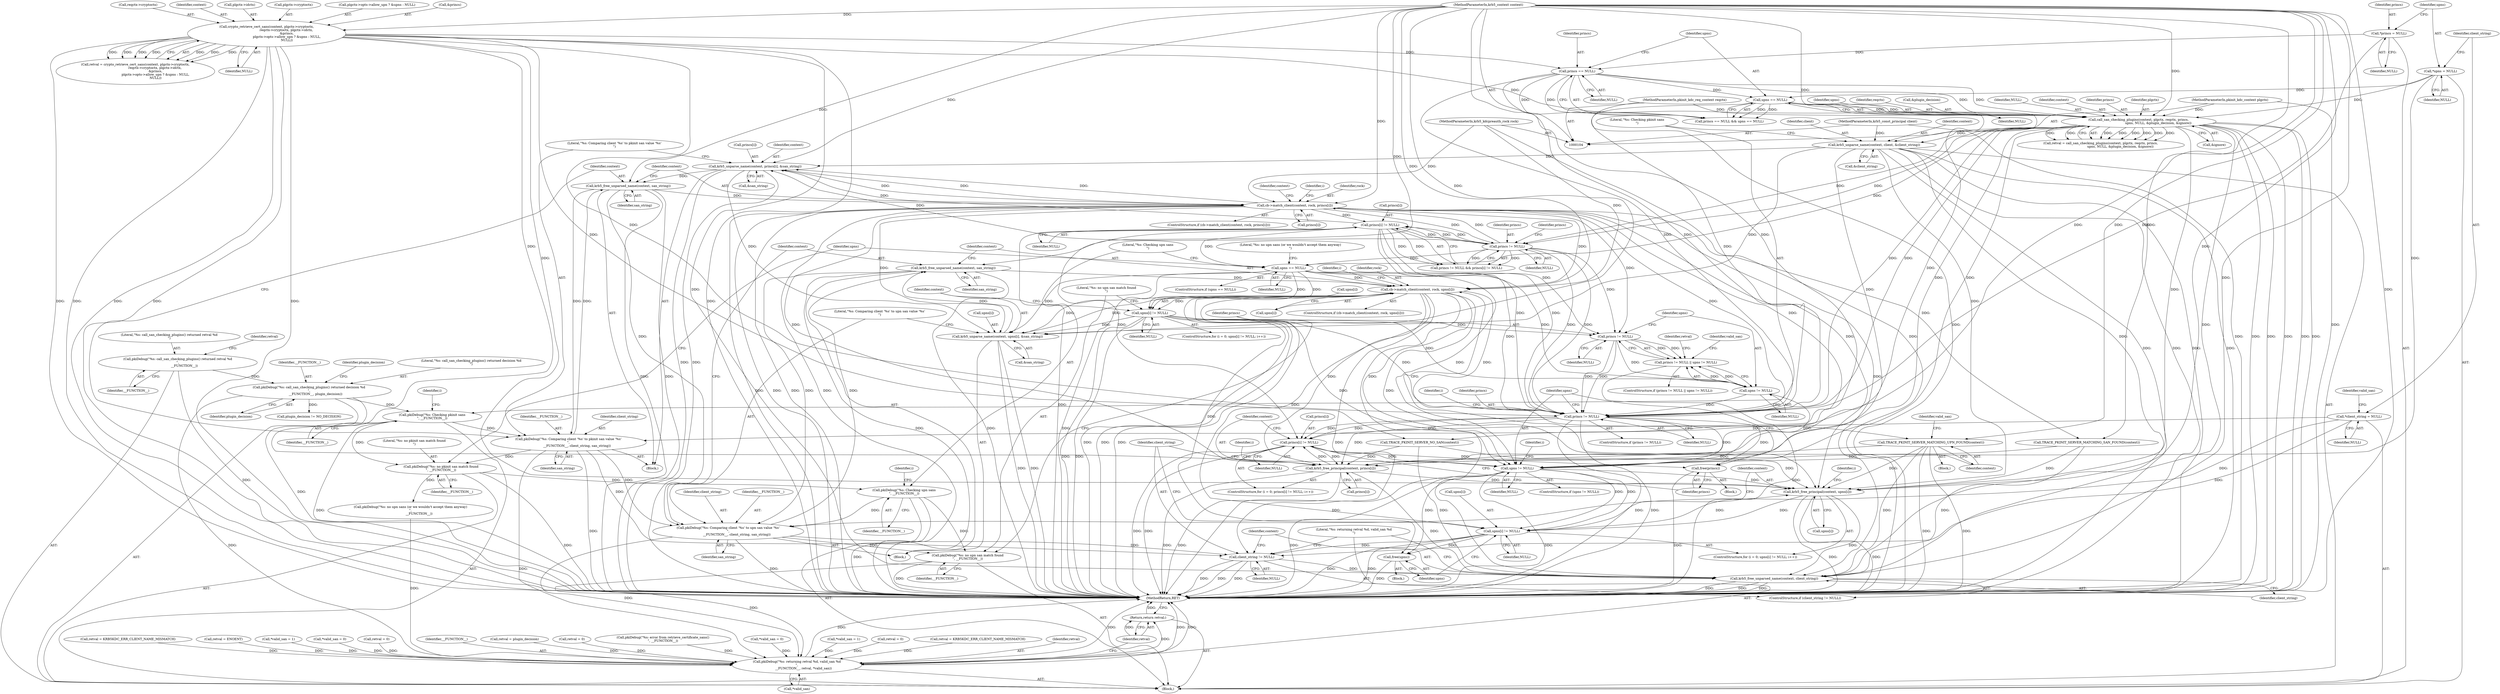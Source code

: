 digraph "0_krb5_50fe4074f188c2d4da0c421e96553acea8378db2_1@API" {
"1000317" [label="(Call,krb5_free_unparsed_name(context, san_string))"];
"1000305" [label="(Call,krb5_unparse_name(context, upns[i], &san_string))"];
"1000258" [label="(Call,cb->match_client(context, rock, princs[i]))"];
"1000254" [label="(Call,krb5_free_unparsed_name(context, san_string))"];
"1000242" [label="(Call,krb5_unparse_name(context, princs[i], &san_string))"];
"1000218" [label="(Call,krb5_unparse_name(context, client, &client_string))"];
"1000184" [label="(Call,call_san_checking_plugins(context, plgctx, reqctx, princs,\n                                       upns, NULL, &plugin_decision, &ignore))"];
"1000134" [label="(Call,crypto_retrieve_cert_sans(context, plgctx->cryptoctx,\n                                       reqctx->cryptoctx, plgctx->idctx,\n                                        &princs,\n                                        plgctx->opts->allow_upn ? &upns : NULL,\n                                        NULL))"];
"1000105" [label="(MethodParameterIn,krb5_context context)"];
"1000106" [label="(MethodParameterIn,pkinit_kdc_context plgctx)"];
"1000107" [label="(MethodParameterIn,pkinit_kdc_req_context reqctx)"];
"1000169" [label="(Call,princs == NULL)"];
"1000115" [label="(Call,*princs = NULL)"];
"1000119" [label="(Call,*upns = NULL)"];
"1000172" [label="(Call,upns == NULL)"];
"1000110" [label="(MethodParameterIn,krb5_const_principal client)"];
"1000234" [label="(Call,princs[i] != NULL)"];
"1000231" [label="(Call,princs != NULL)"];
"1000249" [label="(Call,pkiDebug(\"%s: Comparing client '%s' to pkinit san value '%s'\n\",\n                 __FUNCTION__, client_string, san_string))"];
"1000223" [label="(Call,pkiDebug(\"%s: Checking pkinit sans\n\", __FUNCTION__))"];
"1000205" [label="(Call,pkiDebug(\"%s: call_san_checking_plugins() returned decision %d\n\",\n             __FUNCTION__, plugin_decision))"];
"1000195" [label="(Call,pkiDebug(\"%s: call_san_checking_plugins() returned retval %d\n\",\n             __FUNCTION__))"];
"1000124" [label="(Call,*client_string = NULL)"];
"1000109" [label="(MethodParameterIn,krb5_kdcpreauth_rock rock)"];
"1000321" [label="(Call,cb->match_client(context, rock, upns[i]))"];
"1000317" [label="(Call,krb5_free_unparsed_name(context, san_string))"];
"1000312" [label="(Call,pkiDebug(\"%s: Comparing client '%s' to upn san value '%s'\n\",\n                 __FUNCTION__, client_string, san_string))"];
"1000290" [label="(Call,pkiDebug(\"%s: Checking upn sans\n\", __FUNCTION__))"];
"1000275" [label="(Call,pkiDebug(\"%s: no pkinit san match found\n\", __FUNCTION__))"];
"1000279" [label="(Call,upns == NULL)"];
"1000297" [label="(Call,upns[i] != NULL)"];
"1000343" [label="(Call,princs != NULL)"];
"1000342" [label="(Call,princs != NULL || upns != NULL)"];
"1000346" [label="(Call,upns != NULL)"];
"1000362" [label="(Call,princs != NULL)"];
"1000370" [label="(Call,princs[i] != NULL)"];
"1000377" [label="(Call,krb5_free_principal(context, princs[i]))"];
"1000400" [label="(Call,krb5_free_principal(context, upns[i]))"];
"1000393" [label="(Call,upns[i] != NULL)"];
"1000405" [label="(Call,free(upns))"];
"1000408" [label="(Call,client_string != NULL)"];
"1000411" [label="(Call,krb5_free_unparsed_name(context, client_string))"];
"1000382" [label="(Call,free(princs))"];
"1000385" [label="(Call,upns != NULL)"];
"1000328" [label="(Call,TRACE_PKINIT_SERVER_MATCHING_UPN_FOUND(context))"];
"1000338" [label="(Call,pkiDebug(\"%s: no upn san match found\n\", __FUNCTION__))"];
"1000414" [label="(Call,pkiDebug(\"%s: returning retval %d, valid_san %d\n\",\n             __FUNCTION__, retval, *valid_san))"];
"1000420" [label="(Return,return retval;)"];
"1000334" [label="(Call,retval = 0)"];
"1000219" [label="(Identifier,context)"];
"1000253" [label="(Identifier,san_string)"];
"1000389" [label="(ControlStructure,for (i = 0; upns[i] != NULL; i++))"];
"1000211" [label="(Identifier,plugin_decision)"];
"1000119" [label="(Call,*upns = NULL)"];
"1000251" [label="(Identifier,__FUNCTION__)"];
"1000243" [label="(Identifier,context)"];
"1000293" [label="(ControlStructure,for (i = 0; upns[i] != NULL; i++))"];
"1000339" [label="(Literal,\"%s: no upn san match found\n\")"];
"1000160" [label="(Call,pkiDebug(\"%s: error from retrieve_certificate_sans()\n\", __FUNCTION__))"];
"1000208" [label="(Identifier,plugin_decision)"];
"1000298" [label="(Call,upns[i])"];
"1000422" [label="(MethodReturn,RET)"];
"1000105" [label="(MethodParameterIn,krb5_context context)"];
"1000418" [label="(Call,*valid_san)"];
"1000132" [label="(Call,retval = crypto_retrieve_cert_sans(context, plgctx->cryptoctx,\n                                       reqctx->cryptoctx, plgctx->idctx,\n                                        &princs,\n                                        plgctx->opts->allow_upn ? &upns : NULL,\n                                        NULL))"];
"1000358" [label="(Identifier,retval)"];
"1000402" [label="(Call,upns[i])"];
"1000224" [label="(Literal,\"%s: Checking pkinit sans\n\")"];
"1000324" [label="(Call,upns[i])"];
"1000210" [label="(Call,plugin_decision != NO_DECISION)"];
"1000134" [label="(Call,crypto_retrieve_cert_sans(context, plgctx->cryptoctx,\n                                       reqctx->cryptoctx, plgctx->idctx,\n                                        &princs,\n                                        plgctx->opts->allow_upn ? &upns : NULL,\n                                        NULL))"];
"1000371" [label="(Call,princs[i])"];
"1000346" [label="(Call,upns != NULL)"];
"1000126" [label="(Identifier,NULL)"];
"1000174" [label="(Identifier,NULL)"];
"1000315" [label="(Identifier,client_string)"];
"1000378" [label="(Identifier,context)"];
"1000124" [label="(Call,*client_string = NULL)"];
"1000284" [label="(Literal,\"%s: no upn sans (or we wouldn't accept them anyway)\n\")"];
"1000128" [label="(Call,*valid_san = 0)"];
"1000332" [label="(Identifier,valid_san)"];
"1000107" [label="(MethodParameterIn,pkinit_kdc_req_context reqctx)"];
"1000231" [label="(Call,princs != NULL)"];
"1000225" [label="(Identifier,__FUNCTION__)"];
"1000343" [label="(Call,princs != NULL)"];
"1000342" [label="(Call,princs != NULL || upns != NULL)"];
"1000361" [label="(ControlStructure,if (princs != NULL))"];
"1000257" [label="(ControlStructure,if (cb->match_client(context, rock, princs[i])))"];
"1000112" [label="(Block,)"];
"1000338" [label="(Call,pkiDebug(\"%s: no upn san match found\n\", __FUNCTION__))"];
"1000250" [label="(Literal,\"%s: Comparing client '%s' to pkinit san value '%s'\n\")"];
"1000397" [label="(Identifier,NULL)"];
"1000195" [label="(Call,pkiDebug(\"%s: call_san_checking_plugins() returned retval %d\n\",\n             __FUNCTION__))"];
"1000290" [label="(Call,pkiDebug(\"%s: Checking upn sans\n\", __FUNCTION__))"];
"1000357" [label="(Call,retval = 0)"];
"1000306" [label="(Identifier,context)"];
"1000388" [label="(Block,)"];
"1000193" [label="(Call,&ignore)"];
"1000142" [label="(Call,plgctx->idctx)"];
"1000322" [label="(Identifier,context)"];
"1000291" [label="(Literal,\"%s: Checking upn sans\n\")"];
"1000297" [label="(Call,upns[i] != NULL)"];
"1000317" [label="(Call,krb5_free_unparsed_name(context, san_string))"];
"1000169" [label="(Call,princs == NULL)"];
"1000374" [label="(Identifier,NULL)"];
"1000235" [label="(Call,princs[i])"];
"1000387" [label="(Identifier,NULL)"];
"1000368" [label="(Identifier,i)"];
"1000172" [label="(Call,upns == NULL)"];
"1000345" [label="(Identifier,NULL)"];
"1000120" [label="(Identifier,upns)"];
"1000125" [label="(Identifier,client_string)"];
"1000283" [label="(Call,pkiDebug(\"%s: no upn sans (or we wouldn't accept them anyway)\n\",\n                 __FUNCTION__))"];
"1000366" [label="(ControlStructure,for (i = 0; princs[i] != NULL; i++))"];
"1000394" [label="(Call,upns[i])"];
"1000401" [label="(Identifier,context)"];
"1000312" [label="(Call,pkiDebug(\"%s: Comparing client '%s' to upn san value '%s'\n\",\n                 __FUNCTION__, client_string, san_string))"];
"1000115" [label="(Call,*princs = NULL)"];
"1000276" [label="(Literal,\"%s: no pkinit san match found\n\")"];
"1000173" [label="(Identifier,upns)"];
"1000206" [label="(Literal,\"%s: call_san_checking_plugins() returned decision %d\n\")"];
"1000186" [label="(Identifier,plgctx)"];
"1000280" [label="(Identifier,upns)"];
"1000176" [label="(Call,TRACE_PKINIT_SERVER_NO_SAN(context))"];
"1000110" [label="(MethodParameterIn,krb5_const_principal client)"];
"1000301" [label="(Identifier,NULL)"];
"1000352" [label="(Identifier,valid_san)"];
"1000382" [label="(Call,free(princs))"];
"1000370" [label="(Call,princs[i] != NULL)"];
"1000136" [label="(Call,plgctx->cryptoctx)"];
"1000116" [label="(Identifier,princs)"];
"1000376" [label="(Identifier,i)"];
"1000184" [label="(Call,call_san_checking_plugins(context, plgctx, reqctx, princs,\n                                       upns, NULL, &plugin_decision, &ignore))"];
"1000318" [label="(Identifier,context)"];
"1000259" [label="(Identifier,context)"];
"1000109" [label="(MethodParameterIn,krb5_kdcpreauth_rock rock)"];
"1000275" [label="(Call,pkiDebug(\"%s: no pkinit san match found\n\", __FUNCTION__))"];
"1000416" [label="(Identifier,__FUNCTION__)"];
"1000205" [label="(Call,pkiDebug(\"%s: call_san_checking_plugins() returned decision %d\n\",\n             __FUNCTION__, plugin_decision))"];
"1000121" [label="(Identifier,NULL)"];
"1000197" [label="(Identifier,__FUNCTION__)"];
"1000305" [label="(Call,krb5_unparse_name(context, upns[i], &san_string))"];
"1000214" [label="(Call,retval = plugin_decision)"];
"1000385" [label="(Call,upns != NULL)"];
"1000314" [label="(Identifier,__FUNCTION__)"];
"1000255" [label="(Identifier,context)"];
"1000350" [label="(Call,*valid_san = 0)"];
"1000267" [label="(Call,*valid_san = 1)"];
"1000130" [label="(Identifier,valid_san)"];
"1000232" [label="(Identifier,princs)"];
"1000271" [label="(Call,retval = 0)"];
"1000310" [label="(Call,&san_string)"];
"1000254" [label="(Call,krb5_free_unparsed_name(context, san_string))"];
"1000323" [label="(Identifier,rock)"];
"1000295" [label="(Identifier,i)"];
"1000286" [label="(Call,retval = KRB5KDC_ERR_CLIENT_NAME_MISMATCH)"];
"1000320" [label="(ControlStructure,if (cb->match_client(context, rock, upns[i])))"];
"1000307" [label="(Call,upns[i])"];
"1000412" [label="(Identifier,context)"];
"1000244" [label="(Call,princs[i])"];
"1000266" [label="(Identifier,context)"];
"1000328" [label="(Call,TRACE_PKINIT_SERVER_MATCHING_UPN_FOUND(context))"];
"1000379" [label="(Call,princs[i])"];
"1000156" [label="(Identifier,NULL)"];
"1000363" [label="(Identifier,princs)"];
"1000420" [label="(Return,return retval;)"];
"1000281" [label="(Identifier,NULL)"];
"1000171" [label="(Identifier,NULL)"];
"1000247" [label="(Call,&san_string)"];
"1000189" [label="(Identifier,upns)"];
"1000313" [label="(Literal,\"%s: Comparing client '%s' to upn san value '%s'\n\")"];
"1000240" [label="(Identifier,i)"];
"1000414" [label="(Call,pkiDebug(\"%s: returning retval %d, valid_san %d\n\",\n             __FUNCTION__, retval, *valid_san))"];
"1000260" [label="(Identifier,rock)"];
"1000147" [label="(Call,plgctx->opts->allow_upn ? &upns : NULL)"];
"1000117" [label="(Identifier,NULL)"];
"1000303" [label="(Identifier,i)"];
"1000292" [label="(Identifier,__FUNCTION__)"];
"1000242" [label="(Call,krb5_unparse_name(context, princs[i], &san_string))"];
"1000252" [label="(Identifier,client_string)"];
"1000384" [label="(ControlStructure,if (upns != NULL))"];
"1000168" [label="(Call,princs == NULL && upns == NULL)"];
"1000340" [label="(Identifier,__FUNCTION__)"];
"1000187" [label="(Identifier,reqctx)"];
"1000191" [label="(Call,&plugin_decision)"];
"1000417" [label="(Identifier,retval)"];
"1000344" [label="(Identifier,princs)"];
"1000190" [label="(Identifier,NULL)"];
"1000319" [label="(Identifier,san_string)"];
"1000327" [label="(Block,)"];
"1000393" [label="(Call,upns[i] != NULL)"];
"1000348" [label="(Identifier,NULL)"];
"1000377" [label="(Call,krb5_free_principal(context, princs[i]))"];
"1000409" [label="(Identifier,client_string)"];
"1000221" [label="(Call,&client_string)"];
"1000316" [label="(Identifier,san_string)"];
"1000145" [label="(Call,&princs)"];
"1000347" [label="(Identifier,upns)"];
"1000362" [label="(Call,princs != NULL)"];
"1000199" [label="(Identifier,retval)"];
"1000218" [label="(Call,krb5_unparse_name(context, client, &client_string))"];
"1000341" [label="(ControlStructure,if (princs != NULL || upns != NULL))"];
"1000386" [label="(Identifier,upns)"];
"1000406" [label="(Identifier,upns)"];
"1000170" [label="(Identifier,princs)"];
"1000321" [label="(Call,cb->match_client(context, rock, upns[i]))"];
"1000139" [label="(Call,reqctx->cryptoctx)"];
"1000207" [label="(Identifier,__FUNCTION__)"];
"1000163" [label="(Call,retval = KRB5KDC_ERR_CLIENT_NAME_MISMATCH)"];
"1000265" [label="(Call,TRACE_PKINIT_SERVER_MATCHING_SAN_FOUND(context))"];
"1000408" [label="(Call,client_string != NULL)"];
"1000106" [label="(MethodParameterIn,pkinit_kdc_context plgctx)"];
"1000400" [label="(Call,krb5_free_principal(context, upns[i]))"];
"1000258" [label="(Call,cb->match_client(context, rock, princs[i]))"];
"1000230" [label="(Call,princs != NULL && princs[i] != NULL)"];
"1000364" [label="(Identifier,NULL)"];
"1000256" [label="(Identifier,san_string)"];
"1000399" [label="(Identifier,i)"];
"1000413" [label="(Identifier,client_string)"];
"1000411" [label="(Call,krb5_free_unparsed_name(context, client_string))"];
"1000241" [label="(Block,)"];
"1000220" [label="(Identifier,client)"];
"1000185" [label="(Identifier,context)"];
"1000410" [label="(Identifier,NULL)"];
"1000236" [label="(Identifier,princs)"];
"1000135" [label="(Identifier,context)"];
"1000407" [label="(ControlStructure,if (client_string != NULL))"];
"1000233" [label="(Identifier,NULL)"];
"1000391" [label="(Identifier,i)"];
"1000383" [label="(Identifier,princs)"];
"1000304" [label="(Block,)"];
"1000188" [label="(Identifier,princs)"];
"1000228" [label="(Identifier,i)"];
"1000196" [label="(Literal,\"%s: call_san_checking_plugins() returned retval %d\n\")"];
"1000223" [label="(Call,pkiDebug(\"%s: Checking pkinit sans\n\", __FUNCTION__))"];
"1000415" [label="(Literal,\"%s: returning retval %d, valid_san %d\n\")"];
"1000329" [label="(Identifier,context)"];
"1000365" [label="(Block,)"];
"1000421" [label="(Identifier,retval)"];
"1000178" [label="(Call,retval = ENOENT)"];
"1000330" [label="(Call,*valid_san = 1)"];
"1000405" [label="(Call,free(upns))"];
"1000238" [label="(Identifier,NULL)"];
"1000261" [label="(Call,princs[i])"];
"1000278" [label="(ControlStructure,if (upns == NULL))"];
"1000234" [label="(Call,princs[i] != NULL)"];
"1000182" [label="(Call,retval = call_san_checking_plugins(context, plgctx, reqctx, princs,\n                                       upns, NULL, &plugin_decision, &ignore))"];
"1000279" [label="(Call,upns == NULL)"];
"1000249" [label="(Call,pkiDebug(\"%s: Comparing client '%s' to pkinit san value '%s'\n\",\n                 __FUNCTION__, client_string, san_string))"];
"1000277" [label="(Identifier,__FUNCTION__)"];
"1000317" -> "1000304"  [label="AST: "];
"1000317" -> "1000319"  [label="CFG: "];
"1000318" -> "1000317"  [label="AST: "];
"1000319" -> "1000317"  [label="AST: "];
"1000322" -> "1000317"  [label="CFG: "];
"1000317" -> "1000422"  [label="DDG: "];
"1000317" -> "1000422"  [label="DDG: "];
"1000317" -> "1000312"  [label="DDG: "];
"1000305" -> "1000317"  [label="DDG: "];
"1000105" -> "1000317"  [label="DDG: "];
"1000312" -> "1000317"  [label="DDG: "];
"1000317" -> "1000321"  [label="DDG: "];
"1000305" -> "1000304"  [label="AST: "];
"1000305" -> "1000310"  [label="CFG: "];
"1000306" -> "1000305"  [label="AST: "];
"1000307" -> "1000305"  [label="AST: "];
"1000310" -> "1000305"  [label="AST: "];
"1000313" -> "1000305"  [label="CFG: "];
"1000305" -> "1000422"  [label="DDG: "];
"1000305" -> "1000422"  [label="DDG: "];
"1000258" -> "1000305"  [label="DDG: "];
"1000321" -> "1000305"  [label="DDG: "];
"1000218" -> "1000305"  [label="DDG: "];
"1000105" -> "1000305"  [label="DDG: "];
"1000297" -> "1000305"  [label="DDG: "];
"1000279" -> "1000305"  [label="DDG: "];
"1000242" -> "1000305"  [label="DDG: "];
"1000305" -> "1000321"  [label="DDG: "];
"1000258" -> "1000257"  [label="AST: "];
"1000258" -> "1000261"  [label="CFG: "];
"1000259" -> "1000258"  [label="AST: "];
"1000260" -> "1000258"  [label="AST: "];
"1000261" -> "1000258"  [label="AST: "];
"1000266" -> "1000258"  [label="CFG: "];
"1000240" -> "1000258"  [label="CFG: "];
"1000258" -> "1000422"  [label="DDG: "];
"1000258" -> "1000422"  [label="DDG: "];
"1000258" -> "1000422"  [label="DDG: "];
"1000258" -> "1000422"  [label="DDG: "];
"1000258" -> "1000231"  [label="DDG: "];
"1000258" -> "1000234"  [label="DDG: "];
"1000258" -> "1000242"  [label="DDG: "];
"1000258" -> "1000242"  [label="DDG: "];
"1000254" -> "1000258"  [label="DDG: "];
"1000105" -> "1000258"  [label="DDG: "];
"1000109" -> "1000258"  [label="DDG: "];
"1000231" -> "1000258"  [label="DDG: "];
"1000242" -> "1000258"  [label="DDG: "];
"1000258" -> "1000265"  [label="DDG: "];
"1000258" -> "1000321"  [label="DDG: "];
"1000258" -> "1000343"  [label="DDG: "];
"1000258" -> "1000362"  [label="DDG: "];
"1000258" -> "1000370"  [label="DDG: "];
"1000258" -> "1000377"  [label="DDG: "];
"1000258" -> "1000400"  [label="DDG: "];
"1000258" -> "1000411"  [label="DDG: "];
"1000254" -> "1000241"  [label="AST: "];
"1000254" -> "1000256"  [label="CFG: "];
"1000255" -> "1000254"  [label="AST: "];
"1000256" -> "1000254"  [label="AST: "];
"1000259" -> "1000254"  [label="CFG: "];
"1000254" -> "1000422"  [label="DDG: "];
"1000254" -> "1000422"  [label="DDG: "];
"1000254" -> "1000249"  [label="DDG: "];
"1000242" -> "1000254"  [label="DDG: "];
"1000105" -> "1000254"  [label="DDG: "];
"1000249" -> "1000254"  [label="DDG: "];
"1000254" -> "1000312"  [label="DDG: "];
"1000242" -> "1000241"  [label="AST: "];
"1000242" -> "1000247"  [label="CFG: "];
"1000243" -> "1000242"  [label="AST: "];
"1000244" -> "1000242"  [label="AST: "];
"1000247" -> "1000242"  [label="AST: "];
"1000250" -> "1000242"  [label="CFG: "];
"1000242" -> "1000422"  [label="DDG: "];
"1000242" -> "1000422"  [label="DDG: "];
"1000218" -> "1000242"  [label="DDG: "];
"1000105" -> "1000242"  [label="DDG: "];
"1000234" -> "1000242"  [label="DDG: "];
"1000231" -> "1000242"  [label="DDG: "];
"1000218" -> "1000112"  [label="AST: "];
"1000218" -> "1000221"  [label="CFG: "];
"1000219" -> "1000218"  [label="AST: "];
"1000220" -> "1000218"  [label="AST: "];
"1000221" -> "1000218"  [label="AST: "];
"1000224" -> "1000218"  [label="CFG: "];
"1000218" -> "1000422"  [label="DDG: "];
"1000218" -> "1000422"  [label="DDG: "];
"1000218" -> "1000422"  [label="DDG: "];
"1000218" -> "1000422"  [label="DDG: "];
"1000184" -> "1000218"  [label="DDG: "];
"1000105" -> "1000218"  [label="DDG: "];
"1000110" -> "1000218"  [label="DDG: "];
"1000218" -> "1000377"  [label="DDG: "];
"1000218" -> "1000400"  [label="DDG: "];
"1000218" -> "1000411"  [label="DDG: "];
"1000184" -> "1000182"  [label="AST: "];
"1000184" -> "1000193"  [label="CFG: "];
"1000185" -> "1000184"  [label="AST: "];
"1000186" -> "1000184"  [label="AST: "];
"1000187" -> "1000184"  [label="AST: "];
"1000188" -> "1000184"  [label="AST: "];
"1000189" -> "1000184"  [label="AST: "];
"1000190" -> "1000184"  [label="AST: "];
"1000191" -> "1000184"  [label="AST: "];
"1000193" -> "1000184"  [label="AST: "];
"1000182" -> "1000184"  [label="CFG: "];
"1000184" -> "1000422"  [label="DDG: "];
"1000184" -> "1000422"  [label="DDG: "];
"1000184" -> "1000422"  [label="DDG: "];
"1000184" -> "1000422"  [label="DDG: "];
"1000184" -> "1000422"  [label="DDG: "];
"1000184" -> "1000182"  [label="DDG: "];
"1000184" -> "1000182"  [label="DDG: "];
"1000184" -> "1000182"  [label="DDG: "];
"1000184" -> "1000182"  [label="DDG: "];
"1000184" -> "1000182"  [label="DDG: "];
"1000184" -> "1000182"  [label="DDG: "];
"1000184" -> "1000182"  [label="DDG: "];
"1000184" -> "1000182"  [label="DDG: "];
"1000134" -> "1000184"  [label="DDG: "];
"1000105" -> "1000184"  [label="DDG: "];
"1000106" -> "1000184"  [label="DDG: "];
"1000107" -> "1000184"  [label="DDG: "];
"1000169" -> "1000184"  [label="DDG: "];
"1000169" -> "1000184"  [label="DDG: "];
"1000119" -> "1000184"  [label="DDG: "];
"1000172" -> "1000184"  [label="DDG: "];
"1000172" -> "1000184"  [label="DDG: "];
"1000184" -> "1000231"  [label="DDG: "];
"1000184" -> "1000231"  [label="DDG: "];
"1000184" -> "1000279"  [label="DDG: "];
"1000184" -> "1000362"  [label="DDG: "];
"1000184" -> "1000362"  [label="DDG: "];
"1000184" -> "1000377"  [label="DDG: "];
"1000184" -> "1000385"  [label="DDG: "];
"1000184" -> "1000400"  [label="DDG: "];
"1000184" -> "1000411"  [label="DDG: "];
"1000134" -> "1000132"  [label="AST: "];
"1000134" -> "1000156"  [label="CFG: "];
"1000135" -> "1000134"  [label="AST: "];
"1000136" -> "1000134"  [label="AST: "];
"1000139" -> "1000134"  [label="AST: "];
"1000142" -> "1000134"  [label="AST: "];
"1000145" -> "1000134"  [label="AST: "];
"1000147" -> "1000134"  [label="AST: "];
"1000156" -> "1000134"  [label="AST: "];
"1000132" -> "1000134"  [label="CFG: "];
"1000134" -> "1000422"  [label="DDG: "];
"1000134" -> "1000422"  [label="DDG: "];
"1000134" -> "1000422"  [label="DDG: "];
"1000134" -> "1000422"  [label="DDG: "];
"1000134" -> "1000422"  [label="DDG: "];
"1000134" -> "1000422"  [label="DDG: "];
"1000134" -> "1000132"  [label="DDG: "];
"1000134" -> "1000132"  [label="DDG: "];
"1000134" -> "1000132"  [label="DDG: "];
"1000134" -> "1000132"  [label="DDG: "];
"1000134" -> "1000132"  [label="DDG: "];
"1000134" -> "1000132"  [label="DDG: "];
"1000134" -> "1000132"  [label="DDG: "];
"1000105" -> "1000134"  [label="DDG: "];
"1000134" -> "1000169"  [label="DDG: "];
"1000134" -> "1000176"  [label="DDG: "];
"1000134" -> "1000362"  [label="DDG: "];
"1000134" -> "1000377"  [label="DDG: "];
"1000134" -> "1000400"  [label="DDG: "];
"1000134" -> "1000411"  [label="DDG: "];
"1000105" -> "1000104"  [label="AST: "];
"1000105" -> "1000422"  [label="DDG: "];
"1000105" -> "1000176"  [label="DDG: "];
"1000105" -> "1000265"  [label="DDG: "];
"1000105" -> "1000321"  [label="DDG: "];
"1000105" -> "1000328"  [label="DDG: "];
"1000105" -> "1000377"  [label="DDG: "];
"1000105" -> "1000400"  [label="DDG: "];
"1000105" -> "1000411"  [label="DDG: "];
"1000106" -> "1000104"  [label="AST: "];
"1000106" -> "1000422"  [label="DDG: "];
"1000107" -> "1000104"  [label="AST: "];
"1000107" -> "1000422"  [label="DDG: "];
"1000169" -> "1000168"  [label="AST: "];
"1000169" -> "1000171"  [label="CFG: "];
"1000170" -> "1000169"  [label="AST: "];
"1000171" -> "1000169"  [label="AST: "];
"1000173" -> "1000169"  [label="CFG: "];
"1000168" -> "1000169"  [label="CFG: "];
"1000169" -> "1000168"  [label="DDG: "];
"1000169" -> "1000168"  [label="DDG: "];
"1000115" -> "1000169"  [label="DDG: "];
"1000169" -> "1000172"  [label="DDG: "];
"1000169" -> "1000362"  [label="DDG: "];
"1000169" -> "1000362"  [label="DDG: "];
"1000115" -> "1000112"  [label="AST: "];
"1000115" -> "1000117"  [label="CFG: "];
"1000116" -> "1000115"  [label="AST: "];
"1000117" -> "1000115"  [label="AST: "];
"1000120" -> "1000115"  [label="CFG: "];
"1000115" -> "1000362"  [label="DDG: "];
"1000119" -> "1000112"  [label="AST: "];
"1000119" -> "1000121"  [label="CFG: "];
"1000120" -> "1000119"  [label="AST: "];
"1000121" -> "1000119"  [label="AST: "];
"1000125" -> "1000119"  [label="CFG: "];
"1000119" -> "1000172"  [label="DDG: "];
"1000119" -> "1000385"  [label="DDG: "];
"1000172" -> "1000168"  [label="AST: "];
"1000172" -> "1000174"  [label="CFG: "];
"1000173" -> "1000172"  [label="AST: "];
"1000174" -> "1000172"  [label="AST: "];
"1000168" -> "1000172"  [label="CFG: "];
"1000172" -> "1000168"  [label="DDG: "];
"1000172" -> "1000168"  [label="DDG: "];
"1000172" -> "1000362"  [label="DDG: "];
"1000172" -> "1000385"  [label="DDG: "];
"1000110" -> "1000104"  [label="AST: "];
"1000110" -> "1000422"  [label="DDG: "];
"1000234" -> "1000230"  [label="AST: "];
"1000234" -> "1000238"  [label="CFG: "];
"1000235" -> "1000234"  [label="AST: "];
"1000238" -> "1000234"  [label="AST: "];
"1000230" -> "1000234"  [label="CFG: "];
"1000234" -> "1000422"  [label="DDG: "];
"1000234" -> "1000231"  [label="DDG: "];
"1000234" -> "1000230"  [label="DDG: "];
"1000234" -> "1000230"  [label="DDG: "];
"1000231" -> "1000234"  [label="DDG: "];
"1000231" -> "1000234"  [label="DDG: "];
"1000234" -> "1000279"  [label="DDG: "];
"1000234" -> "1000343"  [label="DDG: "];
"1000234" -> "1000362"  [label="DDG: "];
"1000234" -> "1000362"  [label="DDG: "];
"1000234" -> "1000370"  [label="DDG: "];
"1000231" -> "1000230"  [label="AST: "];
"1000231" -> "1000233"  [label="CFG: "];
"1000232" -> "1000231"  [label="AST: "];
"1000233" -> "1000231"  [label="AST: "];
"1000236" -> "1000231"  [label="CFG: "];
"1000230" -> "1000231"  [label="CFG: "];
"1000231" -> "1000230"  [label="DDG: "];
"1000231" -> "1000230"  [label="DDG: "];
"1000231" -> "1000279"  [label="DDG: "];
"1000231" -> "1000343"  [label="DDG: "];
"1000231" -> "1000362"  [label="DDG: "];
"1000231" -> "1000362"  [label="DDG: "];
"1000249" -> "1000241"  [label="AST: "];
"1000249" -> "1000253"  [label="CFG: "];
"1000250" -> "1000249"  [label="AST: "];
"1000251" -> "1000249"  [label="AST: "];
"1000252" -> "1000249"  [label="AST: "];
"1000253" -> "1000249"  [label="AST: "];
"1000255" -> "1000249"  [label="CFG: "];
"1000249" -> "1000422"  [label="DDG: "];
"1000223" -> "1000249"  [label="DDG: "];
"1000124" -> "1000249"  [label="DDG: "];
"1000249" -> "1000275"  [label="DDG: "];
"1000249" -> "1000312"  [label="DDG: "];
"1000249" -> "1000408"  [label="DDG: "];
"1000249" -> "1000414"  [label="DDG: "];
"1000223" -> "1000112"  [label="AST: "];
"1000223" -> "1000225"  [label="CFG: "];
"1000224" -> "1000223"  [label="AST: "];
"1000225" -> "1000223"  [label="AST: "];
"1000228" -> "1000223"  [label="CFG: "];
"1000223" -> "1000422"  [label="DDG: "];
"1000205" -> "1000223"  [label="DDG: "];
"1000223" -> "1000275"  [label="DDG: "];
"1000205" -> "1000112"  [label="AST: "];
"1000205" -> "1000208"  [label="CFG: "];
"1000206" -> "1000205"  [label="AST: "];
"1000207" -> "1000205"  [label="AST: "];
"1000208" -> "1000205"  [label="AST: "];
"1000211" -> "1000205"  [label="CFG: "];
"1000205" -> "1000422"  [label="DDG: "];
"1000195" -> "1000205"  [label="DDG: "];
"1000205" -> "1000210"  [label="DDG: "];
"1000205" -> "1000414"  [label="DDG: "];
"1000195" -> "1000112"  [label="AST: "];
"1000195" -> "1000197"  [label="CFG: "];
"1000196" -> "1000195"  [label="AST: "];
"1000197" -> "1000195"  [label="AST: "];
"1000199" -> "1000195"  [label="CFG: "];
"1000195" -> "1000422"  [label="DDG: "];
"1000124" -> "1000112"  [label="AST: "];
"1000124" -> "1000126"  [label="CFG: "];
"1000125" -> "1000124"  [label="AST: "];
"1000126" -> "1000124"  [label="AST: "];
"1000130" -> "1000124"  [label="CFG: "];
"1000124" -> "1000312"  [label="DDG: "];
"1000124" -> "1000408"  [label="DDG: "];
"1000109" -> "1000104"  [label="AST: "];
"1000109" -> "1000422"  [label="DDG: "];
"1000109" -> "1000321"  [label="DDG: "];
"1000321" -> "1000320"  [label="AST: "];
"1000321" -> "1000324"  [label="CFG: "];
"1000322" -> "1000321"  [label="AST: "];
"1000323" -> "1000321"  [label="AST: "];
"1000324" -> "1000321"  [label="AST: "];
"1000329" -> "1000321"  [label="CFG: "];
"1000303" -> "1000321"  [label="CFG: "];
"1000321" -> "1000422"  [label="DDG: "];
"1000321" -> "1000422"  [label="DDG: "];
"1000321" -> "1000422"  [label="DDG: "];
"1000321" -> "1000422"  [label="DDG: "];
"1000321" -> "1000297"  [label="DDG: "];
"1000279" -> "1000321"  [label="DDG: "];
"1000321" -> "1000328"  [label="DDG: "];
"1000321" -> "1000377"  [label="DDG: "];
"1000321" -> "1000385"  [label="DDG: "];
"1000321" -> "1000393"  [label="DDG: "];
"1000321" -> "1000400"  [label="DDG: "];
"1000321" -> "1000411"  [label="DDG: "];
"1000312" -> "1000304"  [label="AST: "];
"1000312" -> "1000316"  [label="CFG: "];
"1000313" -> "1000312"  [label="AST: "];
"1000314" -> "1000312"  [label="AST: "];
"1000315" -> "1000312"  [label="AST: "];
"1000316" -> "1000312"  [label="AST: "];
"1000318" -> "1000312"  [label="CFG: "];
"1000312" -> "1000422"  [label="DDG: "];
"1000290" -> "1000312"  [label="DDG: "];
"1000312" -> "1000338"  [label="DDG: "];
"1000312" -> "1000408"  [label="DDG: "];
"1000312" -> "1000414"  [label="DDG: "];
"1000290" -> "1000112"  [label="AST: "];
"1000290" -> "1000292"  [label="CFG: "];
"1000291" -> "1000290"  [label="AST: "];
"1000292" -> "1000290"  [label="AST: "];
"1000295" -> "1000290"  [label="CFG: "];
"1000290" -> "1000422"  [label="DDG: "];
"1000275" -> "1000290"  [label="DDG: "];
"1000290" -> "1000338"  [label="DDG: "];
"1000275" -> "1000112"  [label="AST: "];
"1000275" -> "1000277"  [label="CFG: "];
"1000276" -> "1000275"  [label="AST: "];
"1000277" -> "1000275"  [label="AST: "];
"1000280" -> "1000275"  [label="CFG: "];
"1000275" -> "1000422"  [label="DDG: "];
"1000275" -> "1000283"  [label="DDG: "];
"1000279" -> "1000278"  [label="AST: "];
"1000279" -> "1000281"  [label="CFG: "];
"1000280" -> "1000279"  [label="AST: "];
"1000281" -> "1000279"  [label="AST: "];
"1000284" -> "1000279"  [label="CFG: "];
"1000291" -> "1000279"  [label="CFG: "];
"1000279" -> "1000422"  [label="DDG: "];
"1000279" -> "1000297"  [label="DDG: "];
"1000279" -> "1000297"  [label="DDG: "];
"1000279" -> "1000346"  [label="DDG: "];
"1000279" -> "1000362"  [label="DDG: "];
"1000279" -> "1000385"  [label="DDG: "];
"1000297" -> "1000293"  [label="AST: "];
"1000297" -> "1000301"  [label="CFG: "];
"1000298" -> "1000297"  [label="AST: "];
"1000301" -> "1000297"  [label="AST: "];
"1000306" -> "1000297"  [label="CFG: "];
"1000339" -> "1000297"  [label="CFG: "];
"1000297" -> "1000422"  [label="DDG: "];
"1000297" -> "1000422"  [label="DDG: "];
"1000297" -> "1000343"  [label="DDG: "];
"1000297" -> "1000346"  [label="DDG: "];
"1000297" -> "1000362"  [label="DDG: "];
"1000297" -> "1000385"  [label="DDG: "];
"1000297" -> "1000393"  [label="DDG: "];
"1000343" -> "1000342"  [label="AST: "];
"1000343" -> "1000345"  [label="CFG: "];
"1000344" -> "1000343"  [label="AST: "];
"1000345" -> "1000343"  [label="AST: "];
"1000347" -> "1000343"  [label="CFG: "];
"1000342" -> "1000343"  [label="CFG: "];
"1000343" -> "1000342"  [label="DDG: "];
"1000343" -> "1000342"  [label="DDG: "];
"1000343" -> "1000346"  [label="DDG: "];
"1000343" -> "1000362"  [label="DDG: "];
"1000343" -> "1000362"  [label="DDG: "];
"1000342" -> "1000341"  [label="AST: "];
"1000342" -> "1000346"  [label="CFG: "];
"1000346" -> "1000342"  [label="AST: "];
"1000352" -> "1000342"  [label="CFG: "];
"1000358" -> "1000342"  [label="CFG: "];
"1000342" -> "1000422"  [label="DDG: "];
"1000346" -> "1000342"  [label="DDG: "];
"1000346" -> "1000342"  [label="DDG: "];
"1000346" -> "1000348"  [label="CFG: "];
"1000347" -> "1000346"  [label="AST: "];
"1000348" -> "1000346"  [label="AST: "];
"1000346" -> "1000362"  [label="DDG: "];
"1000346" -> "1000385"  [label="DDG: "];
"1000362" -> "1000361"  [label="AST: "];
"1000362" -> "1000364"  [label="CFG: "];
"1000363" -> "1000362"  [label="AST: "];
"1000364" -> "1000362"  [label="AST: "];
"1000368" -> "1000362"  [label="CFG: "];
"1000386" -> "1000362"  [label="CFG: "];
"1000362" -> "1000422"  [label="DDG: "];
"1000362" -> "1000422"  [label="DDG: "];
"1000362" -> "1000370"  [label="DDG: "];
"1000362" -> "1000370"  [label="DDG: "];
"1000362" -> "1000377"  [label="DDG: "];
"1000362" -> "1000382"  [label="DDG: "];
"1000362" -> "1000385"  [label="DDG: "];
"1000370" -> "1000366"  [label="AST: "];
"1000370" -> "1000374"  [label="CFG: "];
"1000371" -> "1000370"  [label="AST: "];
"1000374" -> "1000370"  [label="AST: "];
"1000378" -> "1000370"  [label="CFG: "];
"1000383" -> "1000370"  [label="CFG: "];
"1000370" -> "1000422"  [label="DDG: "];
"1000370" -> "1000422"  [label="DDG: "];
"1000377" -> "1000370"  [label="DDG: "];
"1000370" -> "1000377"  [label="DDG: "];
"1000370" -> "1000382"  [label="DDG: "];
"1000370" -> "1000385"  [label="DDG: "];
"1000377" -> "1000366"  [label="AST: "];
"1000377" -> "1000379"  [label="CFG: "];
"1000378" -> "1000377"  [label="AST: "];
"1000379" -> "1000377"  [label="AST: "];
"1000376" -> "1000377"  [label="CFG: "];
"1000377" -> "1000422"  [label="DDG: "];
"1000377" -> "1000422"  [label="DDG: "];
"1000176" -> "1000377"  [label="DDG: "];
"1000265" -> "1000377"  [label="DDG: "];
"1000328" -> "1000377"  [label="DDG: "];
"1000377" -> "1000400"  [label="DDG: "];
"1000377" -> "1000411"  [label="DDG: "];
"1000400" -> "1000389"  [label="AST: "];
"1000400" -> "1000402"  [label="CFG: "];
"1000401" -> "1000400"  [label="AST: "];
"1000402" -> "1000400"  [label="AST: "];
"1000399" -> "1000400"  [label="CFG: "];
"1000400" -> "1000422"  [label="DDG: "];
"1000400" -> "1000422"  [label="DDG: "];
"1000400" -> "1000393"  [label="DDG: "];
"1000176" -> "1000400"  [label="DDG: "];
"1000265" -> "1000400"  [label="DDG: "];
"1000328" -> "1000400"  [label="DDG: "];
"1000393" -> "1000400"  [label="DDG: "];
"1000385" -> "1000400"  [label="DDG: "];
"1000400" -> "1000411"  [label="DDG: "];
"1000393" -> "1000389"  [label="AST: "];
"1000393" -> "1000397"  [label="CFG: "];
"1000394" -> "1000393"  [label="AST: "];
"1000397" -> "1000393"  [label="AST: "];
"1000401" -> "1000393"  [label="CFG: "];
"1000406" -> "1000393"  [label="CFG: "];
"1000393" -> "1000422"  [label="DDG: "];
"1000393" -> "1000422"  [label="DDG: "];
"1000385" -> "1000393"  [label="DDG: "];
"1000385" -> "1000393"  [label="DDG: "];
"1000393" -> "1000405"  [label="DDG: "];
"1000393" -> "1000408"  [label="DDG: "];
"1000405" -> "1000388"  [label="AST: "];
"1000405" -> "1000406"  [label="CFG: "];
"1000406" -> "1000405"  [label="AST: "];
"1000409" -> "1000405"  [label="CFG: "];
"1000405" -> "1000422"  [label="DDG: "];
"1000385" -> "1000405"  [label="DDG: "];
"1000408" -> "1000407"  [label="AST: "];
"1000408" -> "1000410"  [label="CFG: "];
"1000409" -> "1000408"  [label="AST: "];
"1000410" -> "1000408"  [label="AST: "];
"1000412" -> "1000408"  [label="CFG: "];
"1000415" -> "1000408"  [label="CFG: "];
"1000408" -> "1000422"  [label="DDG: "];
"1000408" -> "1000422"  [label="DDG: "];
"1000408" -> "1000422"  [label="DDG: "];
"1000385" -> "1000408"  [label="DDG: "];
"1000408" -> "1000411"  [label="DDG: "];
"1000411" -> "1000407"  [label="AST: "];
"1000411" -> "1000413"  [label="CFG: "];
"1000412" -> "1000411"  [label="AST: "];
"1000413" -> "1000411"  [label="AST: "];
"1000415" -> "1000411"  [label="CFG: "];
"1000411" -> "1000422"  [label="DDG: "];
"1000411" -> "1000422"  [label="DDG: "];
"1000411" -> "1000422"  [label="DDG: "];
"1000176" -> "1000411"  [label="DDG: "];
"1000265" -> "1000411"  [label="DDG: "];
"1000328" -> "1000411"  [label="DDG: "];
"1000382" -> "1000365"  [label="AST: "];
"1000382" -> "1000383"  [label="CFG: "];
"1000383" -> "1000382"  [label="AST: "];
"1000386" -> "1000382"  [label="CFG: "];
"1000382" -> "1000422"  [label="DDG: "];
"1000385" -> "1000384"  [label="AST: "];
"1000385" -> "1000387"  [label="CFG: "];
"1000386" -> "1000385"  [label="AST: "];
"1000387" -> "1000385"  [label="AST: "];
"1000391" -> "1000385"  [label="CFG: "];
"1000409" -> "1000385"  [label="CFG: "];
"1000385" -> "1000422"  [label="DDG: "];
"1000385" -> "1000422"  [label="DDG: "];
"1000328" -> "1000327"  [label="AST: "];
"1000328" -> "1000329"  [label="CFG: "];
"1000329" -> "1000328"  [label="AST: "];
"1000332" -> "1000328"  [label="CFG: "];
"1000328" -> "1000422"  [label="DDG: "];
"1000328" -> "1000422"  [label="DDG: "];
"1000338" -> "1000112"  [label="AST: "];
"1000338" -> "1000340"  [label="CFG: "];
"1000339" -> "1000338"  [label="AST: "];
"1000340" -> "1000338"  [label="AST: "];
"1000344" -> "1000338"  [label="CFG: "];
"1000338" -> "1000422"  [label="DDG: "];
"1000338" -> "1000414"  [label="DDG: "];
"1000414" -> "1000112"  [label="AST: "];
"1000414" -> "1000418"  [label="CFG: "];
"1000415" -> "1000414"  [label="AST: "];
"1000416" -> "1000414"  [label="AST: "];
"1000417" -> "1000414"  [label="AST: "];
"1000418" -> "1000414"  [label="AST: "];
"1000421" -> "1000414"  [label="CFG: "];
"1000414" -> "1000422"  [label="DDG: "];
"1000414" -> "1000422"  [label="DDG: "];
"1000414" -> "1000422"  [label="DDG: "];
"1000414" -> "1000422"  [label="DDG: "];
"1000283" -> "1000414"  [label="DDG: "];
"1000160" -> "1000414"  [label="DDG: "];
"1000163" -> "1000414"  [label="DDG: "];
"1000286" -> "1000414"  [label="DDG: "];
"1000178" -> "1000414"  [label="DDG: "];
"1000357" -> "1000414"  [label="DDG: "];
"1000214" -> "1000414"  [label="DDG: "];
"1000271" -> "1000414"  [label="DDG: "];
"1000334" -> "1000414"  [label="DDG: "];
"1000330" -> "1000414"  [label="DDG: "];
"1000350" -> "1000414"  [label="DDG: "];
"1000267" -> "1000414"  [label="DDG: "];
"1000128" -> "1000414"  [label="DDG: "];
"1000414" -> "1000420"  [label="DDG: "];
"1000420" -> "1000112"  [label="AST: "];
"1000420" -> "1000421"  [label="CFG: "];
"1000421" -> "1000420"  [label="AST: "];
"1000422" -> "1000420"  [label="CFG: "];
"1000420" -> "1000422"  [label="DDG: "];
"1000421" -> "1000420"  [label="DDG: "];
}
